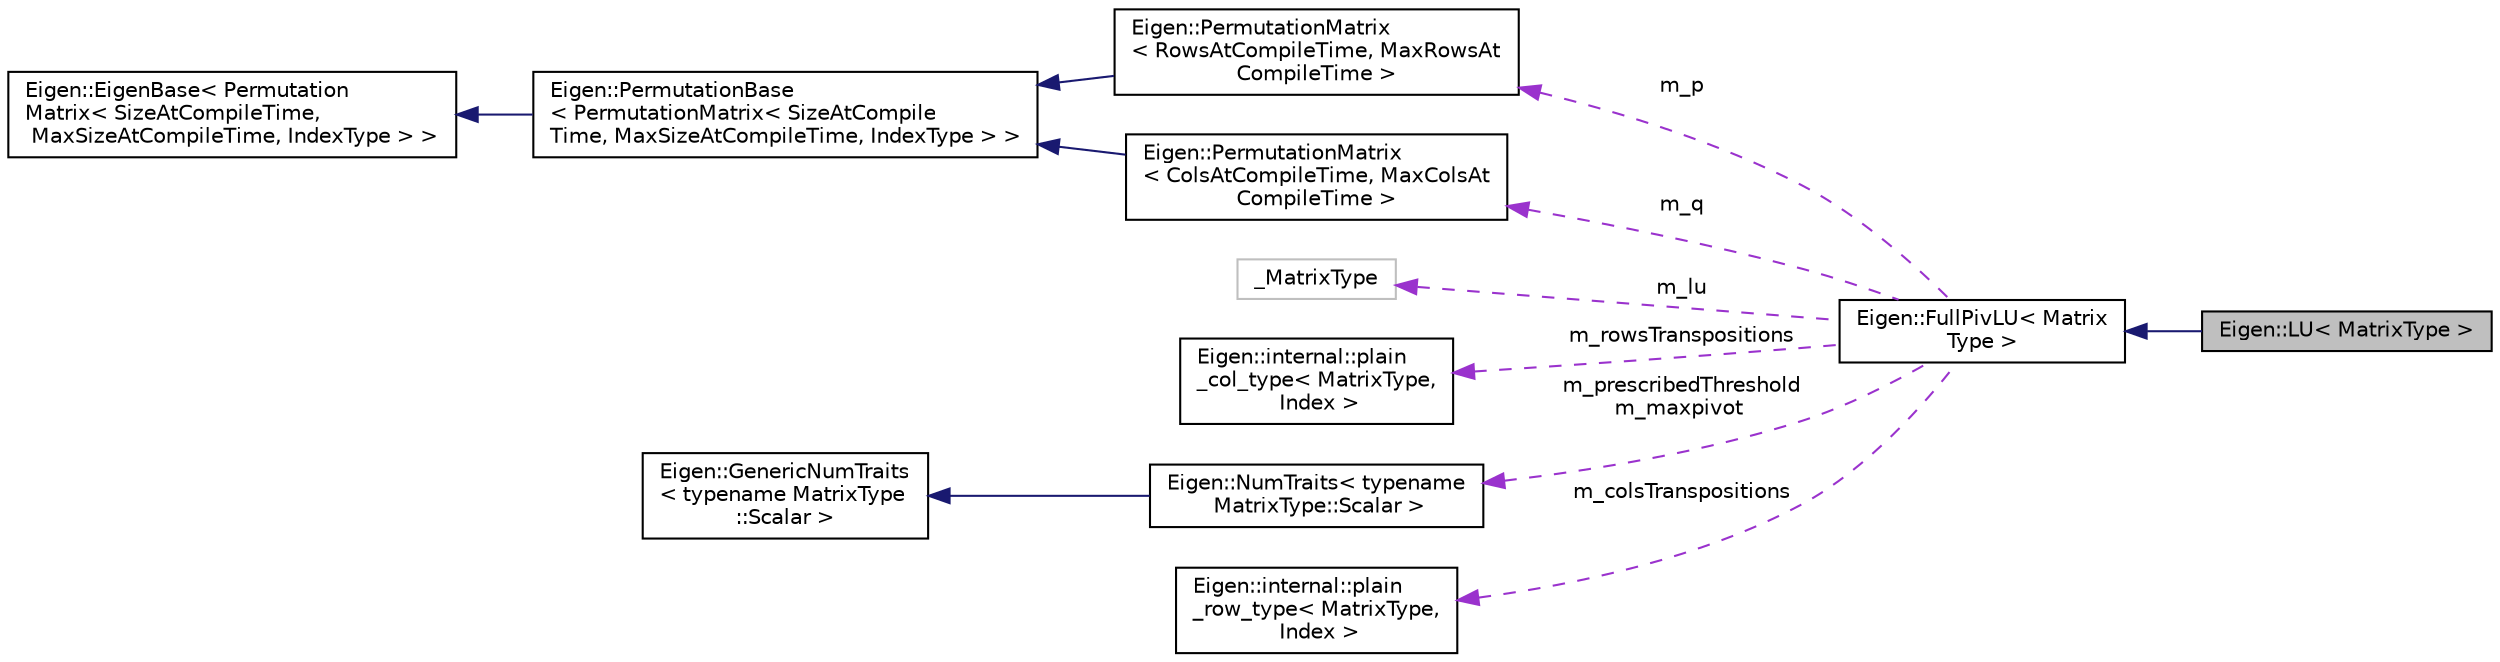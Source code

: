 digraph "Eigen::LU&lt; MatrixType &gt;"
{
  edge [fontname="Helvetica",fontsize="10",labelfontname="Helvetica",labelfontsize="10"];
  node [fontname="Helvetica",fontsize="10",shape=record];
  rankdir="LR";
  Node1 [label="Eigen::LU\< MatrixType \>",height=0.2,width=0.4,color="black", fillcolor="grey75", style="filled" fontcolor="black"];
  Node2 -> Node1 [dir="back",color="midnightblue",fontsize="10",style="solid",fontname="Helvetica"];
  Node2 [label="Eigen::FullPivLU\< Matrix\lType \>",height=0.2,width=0.4,color="black", fillcolor="white", style="filled",URL="$classEigen_1_1FullPivLU.html",tooltip="LU decomposition of a matrix with complete pivoting, and related features. "];
  Node3 -> Node2 [dir="back",color="darkorchid3",fontsize="10",style="dashed",label=" m_p" ,fontname="Helvetica"];
  Node3 [label="Eigen::PermutationMatrix\l\< RowsAtCompileTime, MaxRowsAt\lCompileTime \>",height=0.2,width=0.4,color="black", fillcolor="white", style="filled",URL="$classEigen_1_1PermutationMatrix.html"];
  Node4 -> Node3 [dir="back",color="midnightblue",fontsize="10",style="solid",fontname="Helvetica"];
  Node4 [label="Eigen::PermutationBase\l\< PermutationMatrix\< SizeAtCompile\lTime, MaxSizeAtCompileTime, IndexType \> \>",height=0.2,width=0.4,color="black", fillcolor="white", style="filled",URL="$classEigen_1_1PermutationBase.html"];
  Node5 -> Node4 [dir="back",color="midnightblue",fontsize="10",style="solid",fontname="Helvetica"];
  Node5 [label="Eigen::EigenBase\< Permutation\lMatrix\< SizeAtCompileTime,\l MaxSizeAtCompileTime, IndexType \> \>",height=0.2,width=0.4,color="black", fillcolor="white", style="filled",URL="$structEigen_1_1EigenBase.html"];
  Node6 -> Node2 [dir="back",color="darkorchid3",fontsize="10",style="dashed",label=" m_lu" ,fontname="Helvetica"];
  Node6 [label="_MatrixType",height=0.2,width=0.4,color="grey75", fillcolor="white", style="filled"];
  Node7 -> Node2 [dir="back",color="darkorchid3",fontsize="10",style="dashed",label=" m_rowsTranspositions" ,fontname="Helvetica"];
  Node7 [label="Eigen::internal::plain\l_col_type\< MatrixType,\l Index \>",height=0.2,width=0.4,color="black", fillcolor="white", style="filled",URL="$structEigen_1_1internal_1_1plain__col__type.html"];
  Node8 -> Node2 [dir="back",color="darkorchid3",fontsize="10",style="dashed",label=" m_q" ,fontname="Helvetica"];
  Node8 [label="Eigen::PermutationMatrix\l\< ColsAtCompileTime, MaxColsAt\lCompileTime \>",height=0.2,width=0.4,color="black", fillcolor="white", style="filled",URL="$classEigen_1_1PermutationMatrix.html"];
  Node4 -> Node8 [dir="back",color="midnightblue",fontsize="10",style="solid",fontname="Helvetica"];
  Node9 -> Node2 [dir="back",color="darkorchid3",fontsize="10",style="dashed",label=" m_prescribedThreshold\nm_maxpivot" ,fontname="Helvetica"];
  Node9 [label="Eigen::NumTraits\< typename\l MatrixType::Scalar \>",height=0.2,width=0.4,color="black", fillcolor="white", style="filled",URL="$structEigen_1_1NumTraits.html"];
  Node10 -> Node9 [dir="back",color="midnightblue",fontsize="10",style="solid",fontname="Helvetica"];
  Node10 [label="Eigen::GenericNumTraits\l\< typename MatrixType\l::Scalar \>",height=0.2,width=0.4,color="black", fillcolor="white", style="filled",URL="$structEigen_1_1GenericNumTraits.html"];
  Node11 -> Node2 [dir="back",color="darkorchid3",fontsize="10",style="dashed",label=" m_colsTranspositions" ,fontname="Helvetica"];
  Node11 [label="Eigen::internal::plain\l_row_type\< MatrixType,\l Index \>",height=0.2,width=0.4,color="black", fillcolor="white", style="filled",URL="$structEigen_1_1internal_1_1plain__row__type.html"];
}
